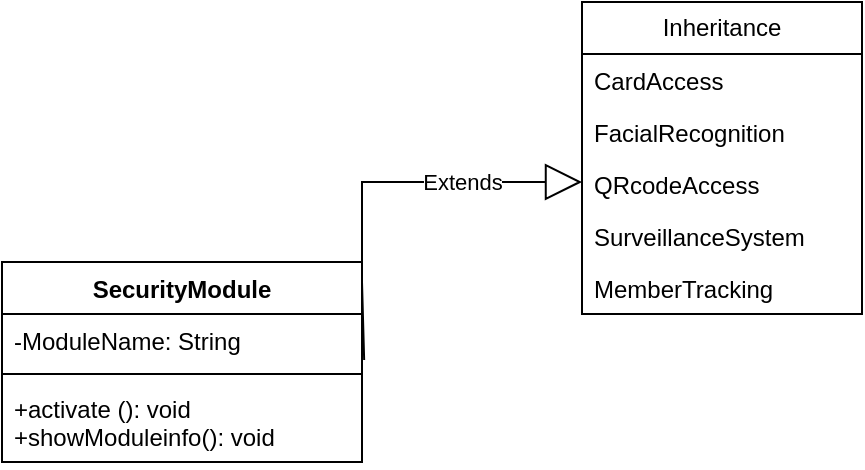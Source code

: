 <mxfile version="26.0.12">
  <diagram name="Page-1" id="LxWORdzGAKaYi0FCdO2w">
    <mxGraphModel dx="2066" dy="1141" grid="1" gridSize="10" guides="1" tooltips="1" connect="1" arrows="1" fold="1" page="1" pageScale="1" pageWidth="827" pageHeight="1169" math="0" shadow="0">
      <root>
        <mxCell id="0" />
        <mxCell id="1" parent="0" />
        <mxCell id="Uu9LZRlGjBYeO5dv9aY4-31" value="SecurityModule" style="swimlane;fontStyle=1;align=center;verticalAlign=top;childLayout=stackLayout;horizontal=1;startSize=26;horizontalStack=0;resizeParent=1;resizeParentMax=0;resizeLast=0;collapsible=1;marginBottom=0;whiteSpace=wrap;html=1;" vertex="1" parent="1">
          <mxGeometry x="30" y="380" width="180" height="100" as="geometry" />
        </mxCell>
        <mxCell id="Uu9LZRlGjBYeO5dv9aY4-32" value="-ModuleName: String" style="text;strokeColor=none;fillColor=none;align=left;verticalAlign=top;spacingLeft=4;spacingRight=4;overflow=hidden;rotatable=0;points=[[0,0.5],[1,0.5]];portConstraint=eastwest;whiteSpace=wrap;html=1;" vertex="1" parent="Uu9LZRlGjBYeO5dv9aY4-31">
          <mxGeometry y="26" width="180" height="26" as="geometry" />
        </mxCell>
        <mxCell id="Uu9LZRlGjBYeO5dv9aY4-33" value="" style="line;strokeWidth=1;fillColor=none;align=left;verticalAlign=middle;spacingTop=-1;spacingLeft=3;spacingRight=3;rotatable=0;labelPosition=right;points=[];portConstraint=eastwest;strokeColor=inherit;" vertex="1" parent="Uu9LZRlGjBYeO5dv9aY4-31">
          <mxGeometry y="52" width="180" height="8" as="geometry" />
        </mxCell>
        <mxCell id="Uu9LZRlGjBYeO5dv9aY4-34" value="+activate (): void&lt;div&gt;+showModuleinfo(): void&lt;/div&gt;" style="text;strokeColor=none;fillColor=none;align=left;verticalAlign=top;spacingLeft=4;spacingRight=4;overflow=hidden;rotatable=0;points=[[0,0.5],[1,0.5]];portConstraint=eastwest;whiteSpace=wrap;html=1;" vertex="1" parent="Uu9LZRlGjBYeO5dv9aY4-31">
          <mxGeometry y="60" width="180" height="40" as="geometry" />
        </mxCell>
        <mxCell id="Uu9LZRlGjBYeO5dv9aY4-35" value="Inheritance" style="swimlane;fontStyle=0;childLayout=stackLayout;horizontal=1;startSize=26;fillColor=none;horizontalStack=0;resizeParent=1;resizeParentMax=0;resizeLast=0;collapsible=1;marginBottom=0;whiteSpace=wrap;html=1;" vertex="1" parent="1">
          <mxGeometry x="320" y="250" width="140" height="156" as="geometry" />
        </mxCell>
        <mxCell id="Uu9LZRlGjBYeO5dv9aY4-36" value="CardAccess" style="text;strokeColor=none;fillColor=none;align=left;verticalAlign=top;spacingLeft=4;spacingRight=4;overflow=hidden;rotatable=0;points=[[0,0.5],[1,0.5]];portConstraint=eastwest;whiteSpace=wrap;html=1;" vertex="1" parent="Uu9LZRlGjBYeO5dv9aY4-35">
          <mxGeometry y="26" width="140" height="26" as="geometry" />
        </mxCell>
        <mxCell id="Uu9LZRlGjBYeO5dv9aY4-37" value="FacialRecognition" style="text;strokeColor=none;fillColor=none;align=left;verticalAlign=top;spacingLeft=4;spacingRight=4;overflow=hidden;rotatable=0;points=[[0,0.5],[1,0.5]];portConstraint=eastwest;whiteSpace=wrap;html=1;" vertex="1" parent="Uu9LZRlGjBYeO5dv9aY4-35">
          <mxGeometry y="52" width="140" height="26" as="geometry" />
        </mxCell>
        <mxCell id="Uu9LZRlGjBYeO5dv9aY4-38" value="QRcodeAccess" style="text;strokeColor=none;fillColor=none;align=left;verticalAlign=top;spacingLeft=4;spacingRight=4;overflow=hidden;rotatable=0;points=[[0,0.5],[1,0.5]];portConstraint=eastwest;whiteSpace=wrap;html=1;" vertex="1" parent="Uu9LZRlGjBYeO5dv9aY4-35">
          <mxGeometry y="78" width="140" height="26" as="geometry" />
        </mxCell>
        <mxCell id="Uu9LZRlGjBYeO5dv9aY4-40" value="SurveillanceSystem" style="text;strokeColor=none;fillColor=none;align=left;verticalAlign=top;spacingLeft=4;spacingRight=4;overflow=hidden;rotatable=0;points=[[0,0.5],[1,0.5]];portConstraint=eastwest;whiteSpace=wrap;html=1;" vertex="1" parent="Uu9LZRlGjBYeO5dv9aY4-35">
          <mxGeometry y="104" width="140" height="26" as="geometry" />
        </mxCell>
        <mxCell id="Uu9LZRlGjBYeO5dv9aY4-39" value="MemberTracking" style="text;strokeColor=none;fillColor=none;align=left;verticalAlign=top;spacingLeft=4;spacingRight=4;overflow=hidden;rotatable=0;points=[[0,0.5],[1,0.5]];portConstraint=eastwest;whiteSpace=wrap;html=1;" vertex="1" parent="Uu9LZRlGjBYeO5dv9aY4-35">
          <mxGeometry y="130" width="140" height="26" as="geometry" />
        </mxCell>
        <mxCell id="Uu9LZRlGjBYeO5dv9aY4-43" value="Extends" style="endArrow=block;endSize=16;endFill=0;html=1;rounded=0;exitX=1.006;exitY=0.885;exitDx=0;exitDy=0;exitPerimeter=0;" edge="1" parent="1" source="Uu9LZRlGjBYeO5dv9aY4-32">
          <mxGeometry x="0.397" width="160" relative="1" as="geometry">
            <mxPoint x="160" y="340" as="sourcePoint" />
            <mxPoint x="320" y="340" as="targetPoint" />
            <Array as="points">
              <mxPoint x="210" y="390" />
              <mxPoint x="210" y="340" />
            </Array>
            <mxPoint as="offset" />
          </mxGeometry>
        </mxCell>
      </root>
    </mxGraphModel>
  </diagram>
</mxfile>
